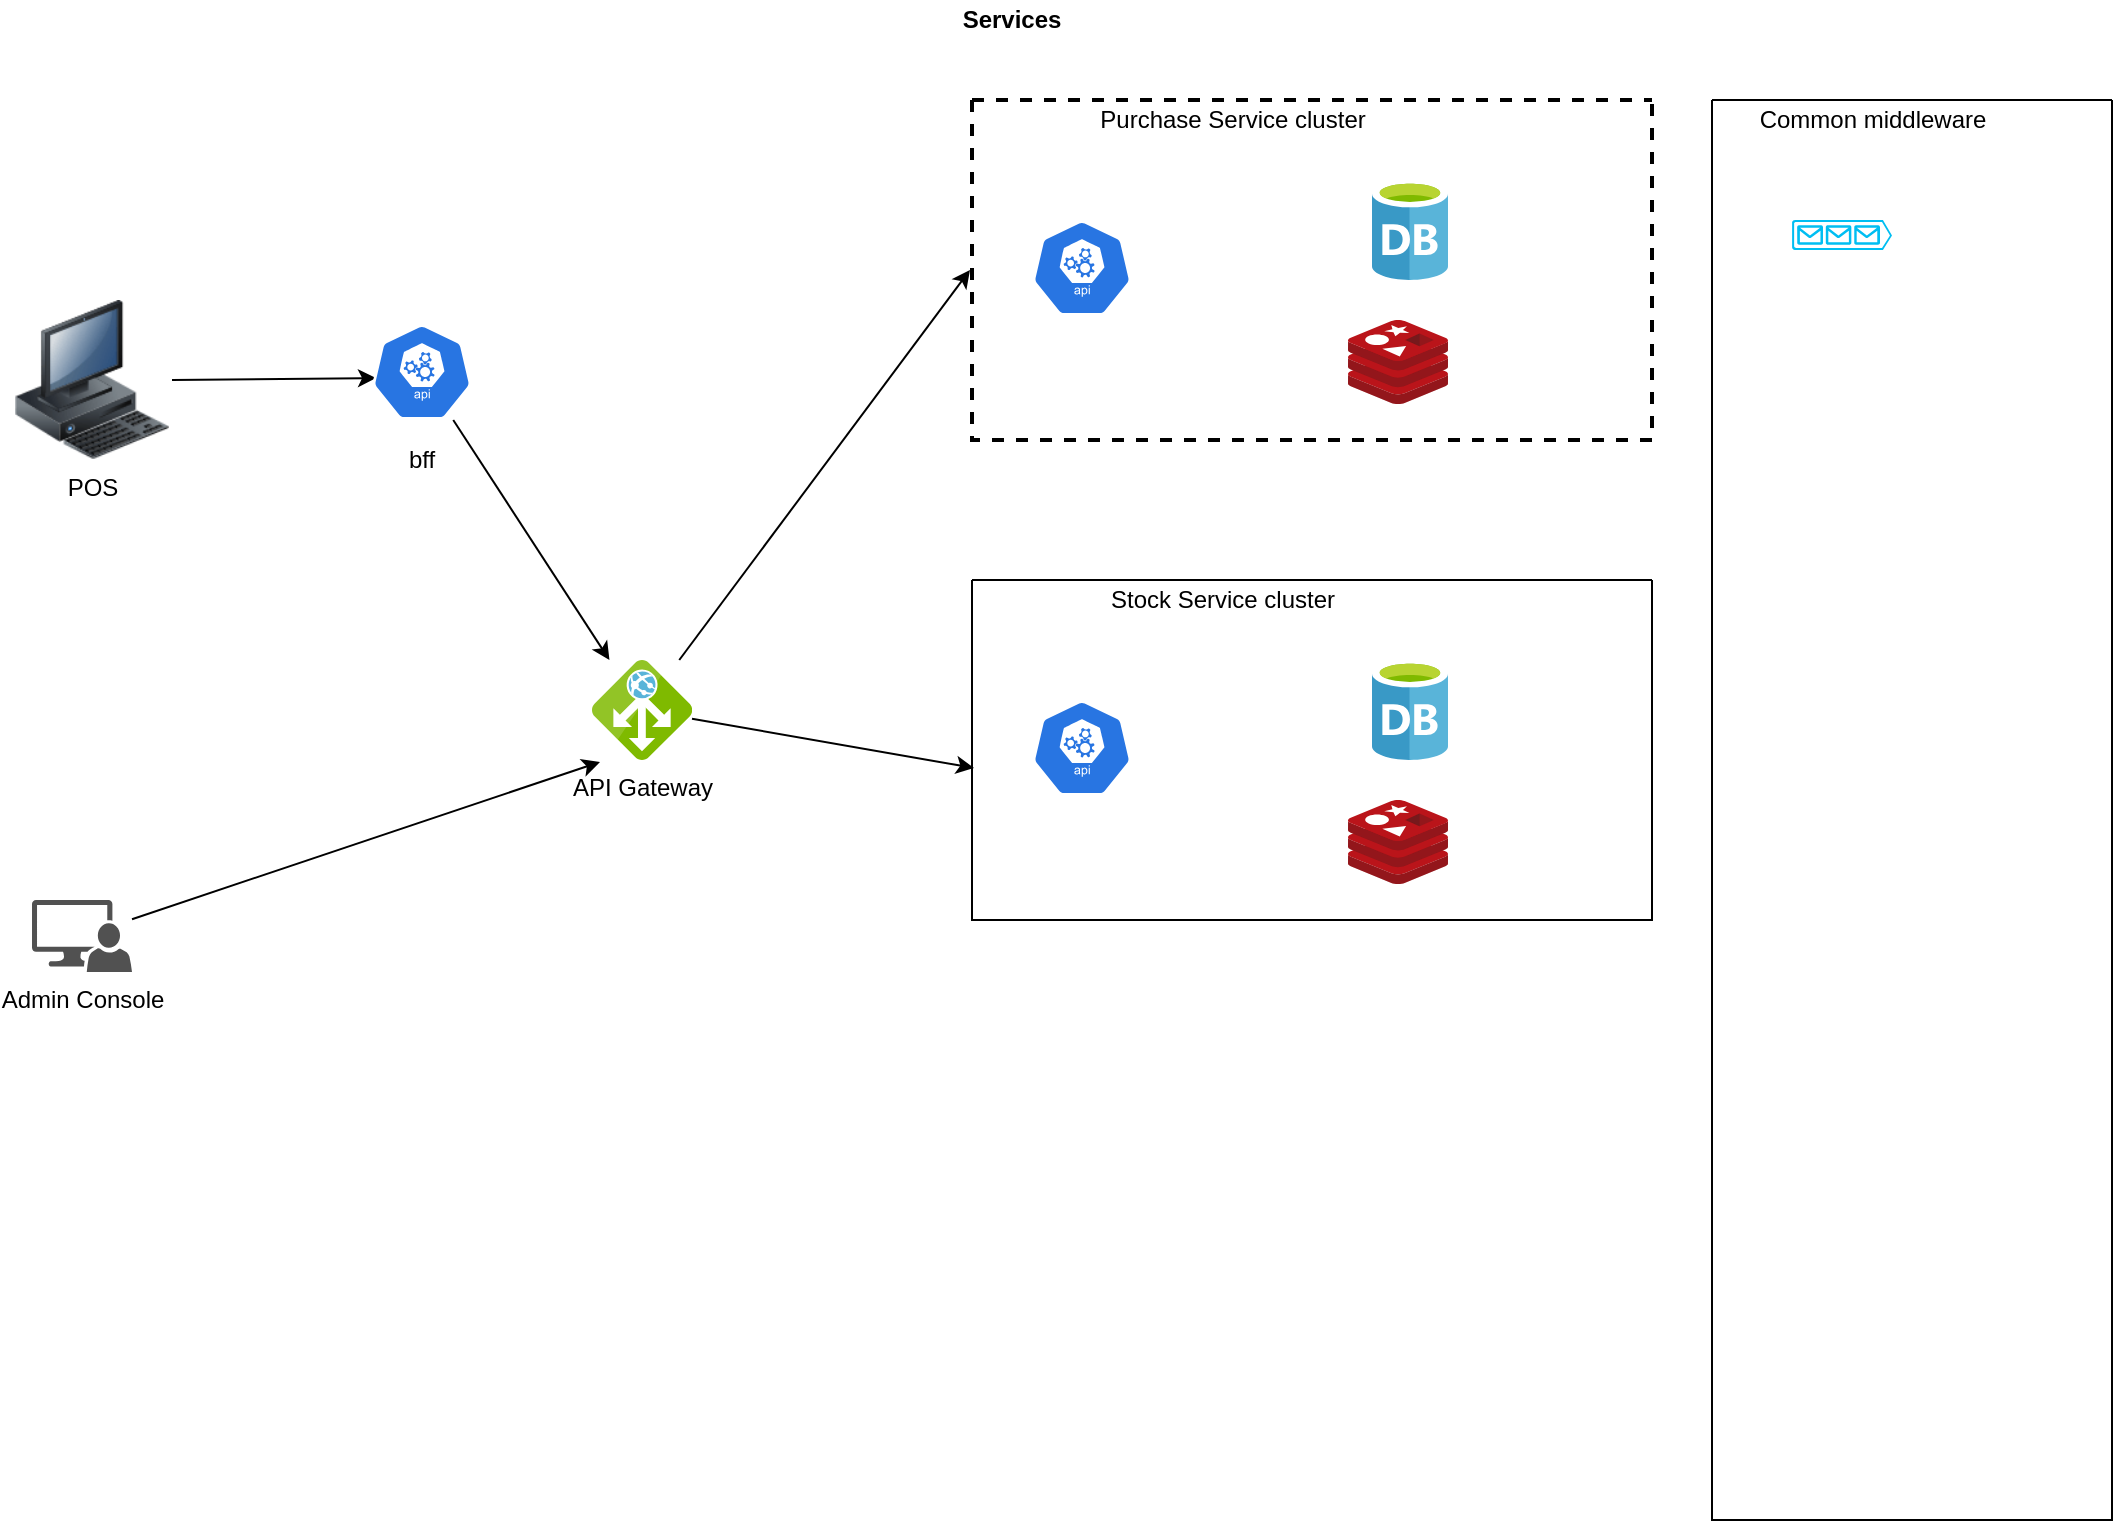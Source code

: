 <mxfile version="15.0.3" type="github" pages="2">
  <diagram id="7rpkOHKR9IGKEGmbMCpl" name="云帆架构图">
    <mxGraphModel dx="1422" dy="839" grid="1" gridSize="10" guides="1" tooltips="1" connect="1" arrows="1" fold="1" page="1" pageScale="1" pageWidth="1654" pageHeight="1169" math="0" shadow="0">
      <root>
        <mxCell id="0" />
        <mxCell id="1" parent="0" />
        <mxCell id="GJKOXqQID65NjmK-eP5F-30" style="edgeStyle=none;rounded=0;orthogonalLoop=1;jettySize=auto;html=1;exitX=1;exitY=0.5;exitDx=0;exitDy=0;entryX=0.04;entryY=0.563;entryDx=0;entryDy=0;entryPerimeter=0;" parent="1" source="GJKOXqQID65NjmK-eP5F-5" target="GJKOXqQID65NjmK-eP5F-29" edge="1">
          <mxGeometry relative="1" as="geometry">
            <mxPoint x="270" y="200" as="targetPoint" />
          </mxGeometry>
        </mxCell>
        <mxCell id="GJKOXqQID65NjmK-eP5F-5" value="POS" style="image;html=1;image=img/lib/clip_art/computers/Workstation_128x128.png" parent="1" vertex="1">
          <mxGeometry x="110" y="160" width="80" height="80" as="geometry" />
        </mxCell>
        <mxCell id="GJKOXqQID65NjmK-eP5F-20" style="rounded=0;orthogonalLoop=1;jettySize=auto;html=1;entryX=0;entryY=0.5;entryDx=0;entryDy=0;" parent="1" source="GJKOXqQID65NjmK-eP5F-10" target="GJKOXqQID65NjmK-eP5F-17" edge="1">
          <mxGeometry relative="1" as="geometry" />
        </mxCell>
        <mxCell id="GJKOXqQID65NjmK-eP5F-27" style="edgeStyle=none;rounded=0;orthogonalLoop=1;jettySize=auto;html=1;entryX=0.003;entryY=0.553;entryDx=0;entryDy=0;entryPerimeter=0;" parent="1" source="GJKOXqQID65NjmK-eP5F-10" target="GJKOXqQID65NjmK-eP5F-22" edge="1">
          <mxGeometry relative="1" as="geometry" />
        </mxCell>
        <mxCell id="GJKOXqQID65NjmK-eP5F-10" value="API Gateway" style="aspect=fixed;html=1;points=[];align=center;image;fontSize=12;image=img/lib/mscae/Application_Gateway.svg;" parent="1" vertex="1">
          <mxGeometry x="400" y="340" width="50" height="50" as="geometry" />
        </mxCell>
        <mxCell id="GJKOXqQID65NjmK-eP5F-33" style="edgeStyle=none;rounded=0;orthogonalLoop=1;jettySize=auto;html=1;entryX=0.08;entryY=1.02;entryDx=0;entryDy=0;entryPerimeter=0;" parent="1" source="GJKOXqQID65NjmK-eP5F-12" target="GJKOXqQID65NjmK-eP5F-10" edge="1">
          <mxGeometry relative="1" as="geometry" />
        </mxCell>
        <mxCell id="GJKOXqQID65NjmK-eP5F-12" value="Admin Console" style="pointerEvents=1;shadow=0;dashed=0;html=1;strokeColor=none;labelPosition=center;verticalLabelPosition=bottom;verticalAlign=top;align=center;fillColor=#515151;shape=mxgraph.mscae.system_center.admin_console" parent="1" vertex="1">
          <mxGeometry x="120" y="460" width="50" height="36" as="geometry" />
        </mxCell>
        <mxCell id="GJKOXqQID65NjmK-eP5F-17" value="" style="swimlane;startSize=0;shadow=0;rounded=0;dashed=1;perimeterSpacing=1;strokeWidth=2;swimlaneFillColor=none;fillColor=#3A8CB4;" parent="1" vertex="1">
          <mxGeometry x="590" y="60" width="340" height="170" as="geometry">
            <mxRectangle x="270" y="310" width="50" height="40" as="alternateBounds" />
          </mxGeometry>
        </mxCell>
        <mxCell id="GJKOXqQID65NjmK-eP5F-8" value="" style="html=1;dashed=0;whitespace=wrap;fillColor=#2875E2;strokeColor=#ffffff;points=[[0.005,0.63,0],[0.1,0.2,0],[0.9,0.2,0],[0.5,0,0],[0.995,0.63,0],[0.72,0.99,0],[0.5,1,0],[0.28,0.99,0]];shape=mxgraph.kubernetes.icon;prIcon=api" parent="GJKOXqQID65NjmK-eP5F-17" vertex="1">
          <mxGeometry x="30" y="60" width="50" height="48" as="geometry" />
        </mxCell>
        <mxCell id="GJKOXqQID65NjmK-eP5F-13" value="" style="aspect=fixed;html=1;points=[];align=center;image;fontSize=12;image=img/lib/mscae/Cache_Redis_Product.svg;" parent="GJKOXqQID65NjmK-eP5F-17" vertex="1">
          <mxGeometry x="188" y="110" width="50" height="42" as="geometry" />
        </mxCell>
        <mxCell id="GJKOXqQID65NjmK-eP5F-11" value="" style="aspect=fixed;html=1;points=[];align=center;image;fontSize=12;image=img/lib/mscae/Database_General.svg;" parent="GJKOXqQID65NjmK-eP5F-17" vertex="1">
          <mxGeometry x="200" y="40" width="38" height="50" as="geometry" />
        </mxCell>
        <mxCell id="GJKOXqQID65NjmK-eP5F-19" value="Purchase Service&amp;nbsp;cluster" style="text;html=1;align=center;verticalAlign=middle;resizable=0;points=[];autosize=1;strokeColor=none;" parent="1" vertex="1">
          <mxGeometry x="645" y="60" width="150" height="20" as="geometry" />
        </mxCell>
        <mxCell id="GJKOXqQID65NjmK-eP5F-22" value="" style="swimlane;startSize=0;" parent="1" vertex="1">
          <mxGeometry x="590" y="300" width="340" height="170" as="geometry">
            <mxRectangle x="270" y="310" width="50" height="40" as="alternateBounds" />
          </mxGeometry>
        </mxCell>
        <mxCell id="GJKOXqQID65NjmK-eP5F-23" value="" style="html=1;dashed=0;whitespace=wrap;fillColor=#2875E2;strokeColor=#ffffff;points=[[0.005,0.63,0],[0.1,0.2,0],[0.9,0.2,0],[0.5,0,0],[0.995,0.63,0],[0.72,0.99,0],[0.5,1,0],[0.28,0.99,0]];shape=mxgraph.kubernetes.icon;prIcon=api" parent="GJKOXqQID65NjmK-eP5F-22" vertex="1">
          <mxGeometry x="30" y="60" width="50" height="48" as="geometry" />
        </mxCell>
        <mxCell id="GJKOXqQID65NjmK-eP5F-24" value="" style="aspect=fixed;html=1;points=[];align=center;image;fontSize=12;image=img/lib/mscae/Cache_Redis_Product.svg;" parent="GJKOXqQID65NjmK-eP5F-22" vertex="1">
          <mxGeometry x="188" y="110" width="50" height="42" as="geometry" />
        </mxCell>
        <mxCell id="GJKOXqQID65NjmK-eP5F-25" value="" style="aspect=fixed;html=1;points=[];align=center;image;fontSize=12;image=img/lib/mscae/Database_General.svg;" parent="GJKOXqQID65NjmK-eP5F-22" vertex="1">
          <mxGeometry x="200" y="40" width="38" height="50" as="geometry" />
        </mxCell>
        <mxCell id="GJKOXqQID65NjmK-eP5F-26" value="Stock Service&amp;nbsp;cluster" style="text;html=1;align=center;verticalAlign=middle;resizable=0;points=[];autosize=1;strokeColor=none;" parent="GJKOXqQID65NjmK-eP5F-22" vertex="1">
          <mxGeometry x="60" width="130" height="20" as="geometry" />
        </mxCell>
        <mxCell id="GJKOXqQID65NjmK-eP5F-32" style="edgeStyle=none;rounded=0;orthogonalLoop=1;jettySize=auto;html=1;" parent="1" source="GJKOXqQID65NjmK-eP5F-29" target="GJKOXqQID65NjmK-eP5F-10" edge="1">
          <mxGeometry relative="1" as="geometry" />
        </mxCell>
        <mxCell id="GJKOXqQID65NjmK-eP5F-29" value="" style="html=1;dashed=0;whitespace=wrap;fillColor=#2875E2;strokeColor=#ffffff;points=[[0.005,0.63,0],[0.1,0.2,0],[0.9,0.2,0],[0.5,0,0],[0.995,0.63,0],[0.72,0.99,0],[0.5,1,0],[0.28,0.99,0]];shape=mxgraph.kubernetes.icon;prIcon=api" parent="1" vertex="1">
          <mxGeometry x="290" y="172" width="50" height="48" as="geometry" />
        </mxCell>
        <mxCell id="GJKOXqQID65NjmK-eP5F-31" value="bff" style="text;html=1;strokeColor=none;fillColor=none;align=center;verticalAlign=middle;whiteSpace=wrap;rounded=0;" parent="1" vertex="1">
          <mxGeometry x="295" y="230" width="40" height="20" as="geometry" />
        </mxCell>
        <mxCell id="GJKOXqQID65NjmK-eP5F-35" value="" style="swimlane;startSize=0;" parent="1" vertex="1">
          <mxGeometry x="960" y="60" width="200" height="710" as="geometry">
            <mxRectangle x="270" y="310" width="50" height="40" as="alternateBounds" />
          </mxGeometry>
        </mxCell>
        <mxCell id="GJKOXqQID65NjmK-eP5F-37" value="" style="verticalLabelPosition=bottom;html=1;verticalAlign=top;align=center;strokeColor=none;fillColor=#00BEF2;shape=mxgraph.azure.queue_generic;pointerEvents=1;" parent="GJKOXqQID65NjmK-eP5F-35" vertex="1">
          <mxGeometry x="40" y="60" width="50" height="15" as="geometry" />
        </mxCell>
        <mxCell id="GJKOXqQID65NjmK-eP5F-36" value="Common&amp;nbsp;middleware" style="text;html=1;align=center;verticalAlign=middle;resizable=0;points=[];autosize=1;strokeColor=none;" parent="1" vertex="1">
          <mxGeometry x="975" y="60" width="130" height="20" as="geometry" />
        </mxCell>
        <mxCell id="GJKOXqQID65NjmK-eP5F-39" value="&lt;b&gt;Services&lt;/b&gt;" style="text;html=1;strokeColor=none;fillColor=none;align=center;verticalAlign=middle;whiteSpace=wrap;rounded=0;" parent="1" vertex="1">
          <mxGeometry x="590" y="10" width="40" height="20" as="geometry" />
        </mxCell>
      </root>
    </mxGraphModel>
  </diagram>
  <diagram id="F7ThUYLlUmhFBNU3NRie" name="Page-2">
    <mxGraphModel dx="1422" dy="762" grid="1" gridSize="10" guides="1" tooltips="1" connect="1" arrows="1" fold="1" page="1" pageScale="1" pageWidth="827" pageHeight="1169" math="0" shadow="0">
      <root>
        <mxCell id="JOBpMZwbrayaIQ_Jk0mw-0" />
        <mxCell id="JOBpMZwbrayaIQ_Jk0mw-1" parent="JOBpMZwbrayaIQ_Jk0mw-0" />
      </root>
    </mxGraphModel>
  </diagram>
</mxfile>
